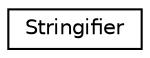 digraph "Graphical Class Hierarchy"
{
 // LATEX_PDF_SIZE
  edge [fontname="Helvetica",fontsize="10",labelfontname="Helvetica",labelfontsize="10"];
  node [fontname="Helvetica",fontsize="10",shape=record];
  rankdir="LR";
  Node0 [label="Stringifier",height=0.2,width=0.4,color="black", fillcolor="white", style="filled",URL="$classStringifier.html",tooltip=" "];
}
